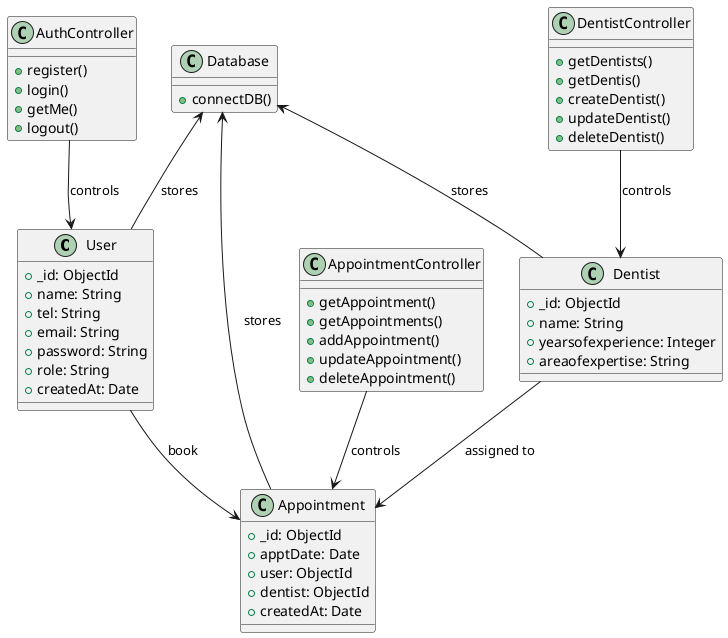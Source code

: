 @startuml Project1

class User {
    +_id: ObjectId
    +name: String
    +tel: String
    +email: String
    +password: String
    +role: String
    +createdAt: Date
}

class Dentist {
    +_id: ObjectId
    +name: String
    +yearsofexperience: Integer
    +areaofexpertise: String
}

class Appointment {
    +_id: ObjectId
    +apptDate: Date
    +user: ObjectId
    +dentist: ObjectId
    +createdAt: Date
}

class AuthController {
    +register()
    +login()
    +getMe()
    +logout()
}

class DentistController {
    +getDentists()
    +getDentis()
    +createDentist()
    +updateDentist()
    +deleteDentist()
}

class AppointmentController {
    +getAppointment()
    +getAppointments()
    +addAppointment()
    +updateAppointment()
    +deleteAppointment()
}

class Database {
    +connectDB()
}

User --> Appointment : book
Dentist --> Appointment : assigned to
AuthController --> User : controls
DentistController --> Dentist : controls
AppointmentController --> Appointment : controls
Database <-- User : stores
Database <-- Dentist : stores
Database <-- Appointment : stores

@enduml
